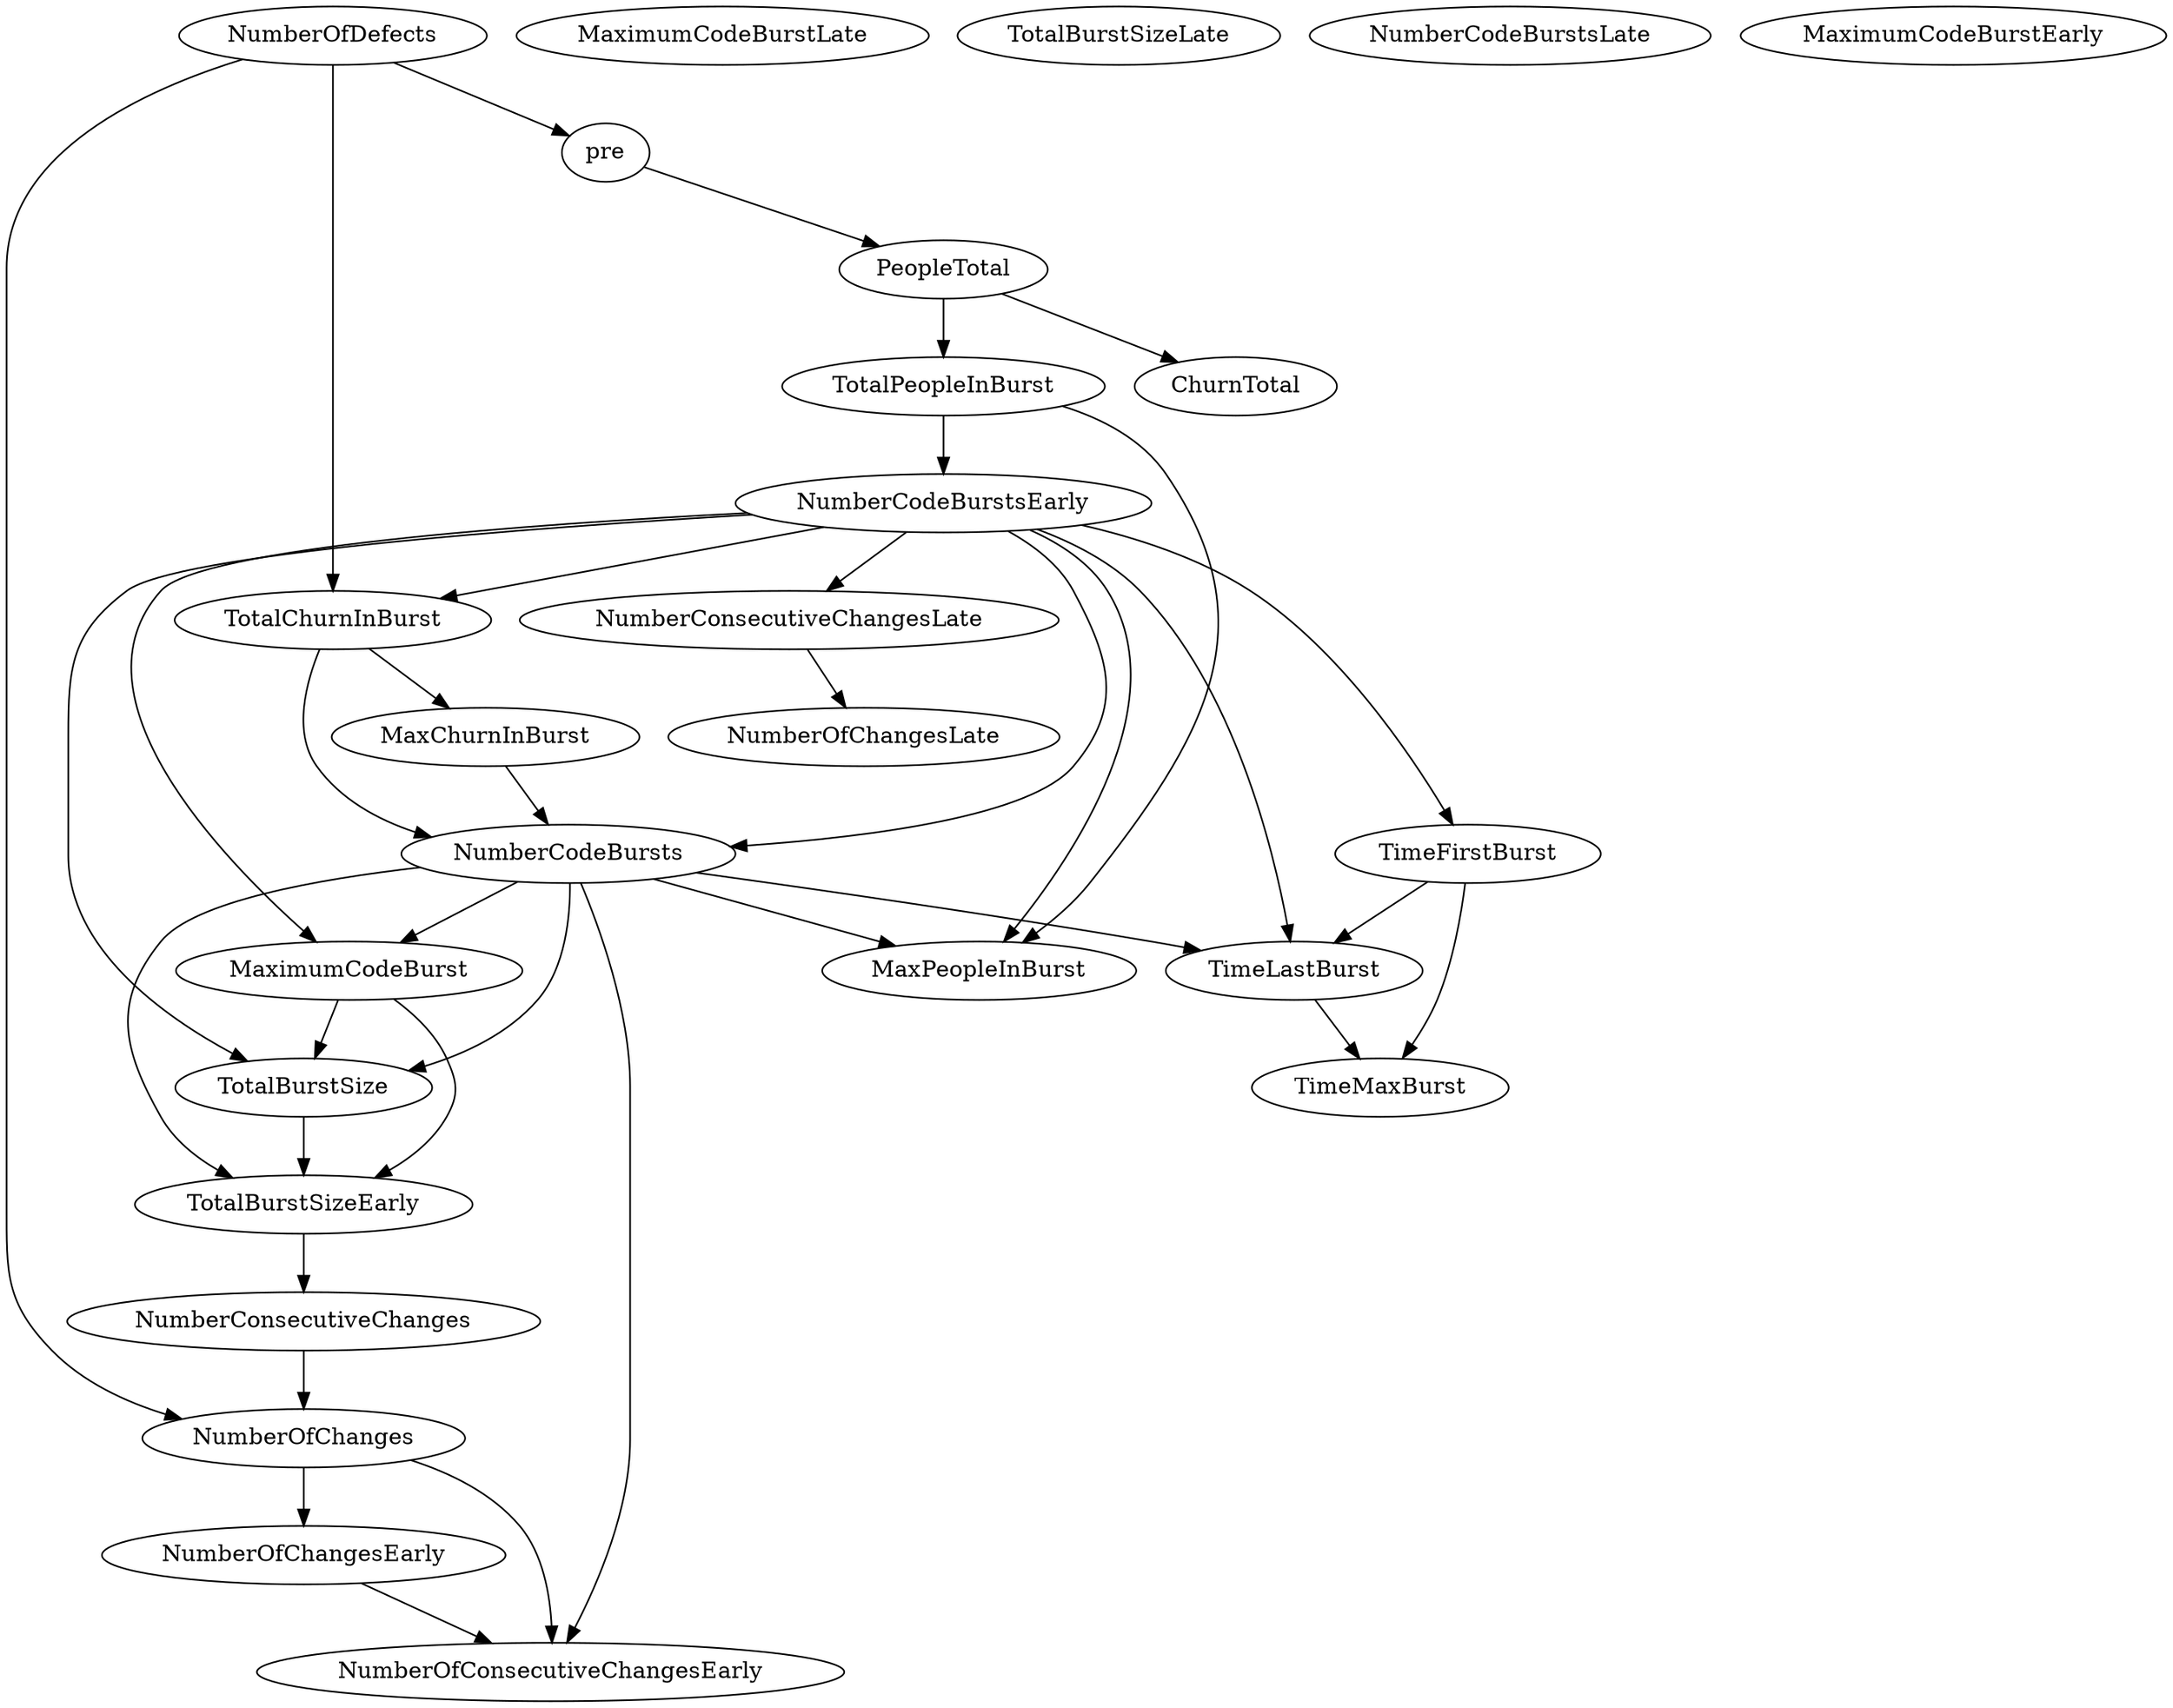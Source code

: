 digraph {
   TotalPeopleInBurst;
   MaximumCodeBurstLate;
   NumberOfChanges;
   MaxPeopleInBurst;
   TotalBurstSizeLate;
   NumberCodeBurstsLate;
   NumberOfChangesLate;
   NumberOfChangesEarly;
   MaxChurnInBurst;
   MaximumCodeBurstEarly;
   NumberCodeBurstsEarly;
   TimeFirstBurst;
   TotalChurnInBurst;
   ChurnTotal;
   MaximumCodeBurst;
   NumberOfConsecutiveChangesEarly;
   NumberConsecutiveChangesLate;
   TotalBurstSizeEarly;
   TotalBurstSize;
   TimeMaxBurst;
   NumberConsecutiveChanges;
   TimeLastBurst;
   NumberCodeBursts;
   PeopleTotal;
   pre;
   NumberOfDefects;
   TotalPeopleInBurst -> MaxPeopleInBurst;
   TotalPeopleInBurst -> NumberCodeBurstsEarly;
   NumberOfChanges -> NumberOfChangesEarly;
   NumberOfChanges -> NumberOfConsecutiveChangesEarly;
   NumberOfChangesEarly -> NumberOfConsecutiveChangesEarly;
   MaxChurnInBurst -> NumberCodeBursts;
   NumberCodeBurstsEarly -> MaxPeopleInBurst;
   NumberCodeBurstsEarly -> TimeFirstBurst;
   NumberCodeBurstsEarly -> TotalChurnInBurst;
   NumberCodeBurstsEarly -> MaximumCodeBurst;
   NumberCodeBurstsEarly -> NumberConsecutiveChangesLate;
   NumberCodeBurstsEarly -> TotalBurstSize;
   NumberCodeBurstsEarly -> TimeLastBurst;
   NumberCodeBurstsEarly -> NumberCodeBursts;
   TimeFirstBurst -> TimeMaxBurst;
   TimeFirstBurst -> TimeLastBurst;
   TotalChurnInBurst -> MaxChurnInBurst;
   TotalChurnInBurst -> NumberCodeBursts;
   MaximumCodeBurst -> TotalBurstSizeEarly;
   MaximumCodeBurst -> TotalBurstSize;
   NumberConsecutiveChangesLate -> NumberOfChangesLate;
   TotalBurstSizeEarly -> NumberConsecutiveChanges;
   TotalBurstSize -> TotalBurstSizeEarly;
   NumberConsecutiveChanges -> NumberOfChanges;
   TimeLastBurst -> TimeMaxBurst;
   NumberCodeBursts -> MaxPeopleInBurst;
   NumberCodeBursts -> MaximumCodeBurst;
   NumberCodeBursts -> NumberOfConsecutiveChangesEarly;
   NumberCodeBursts -> TotalBurstSizeEarly;
   NumberCodeBursts -> TotalBurstSize;
   NumberCodeBursts -> TimeLastBurst;
   PeopleTotal -> TotalPeopleInBurst;
   PeopleTotal -> ChurnTotal;
   pre -> PeopleTotal;
   NumberOfDefects -> NumberOfChanges;
   NumberOfDefects -> TotalChurnInBurst;
   NumberOfDefects -> pre;
}
